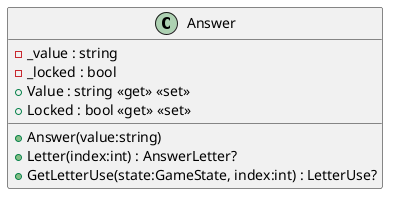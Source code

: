 @startuml
class Answer {
    - _value : string
    - _locked : bool
    + Value : string <<get>> <<set>>
    + Locked : bool <<get>> <<set>>
    + Answer(value:string)
    + Letter(index:int) : AnswerLetter?
    + GetLetterUse(state:GameState, index:int) : LetterUse?
}
@enduml
